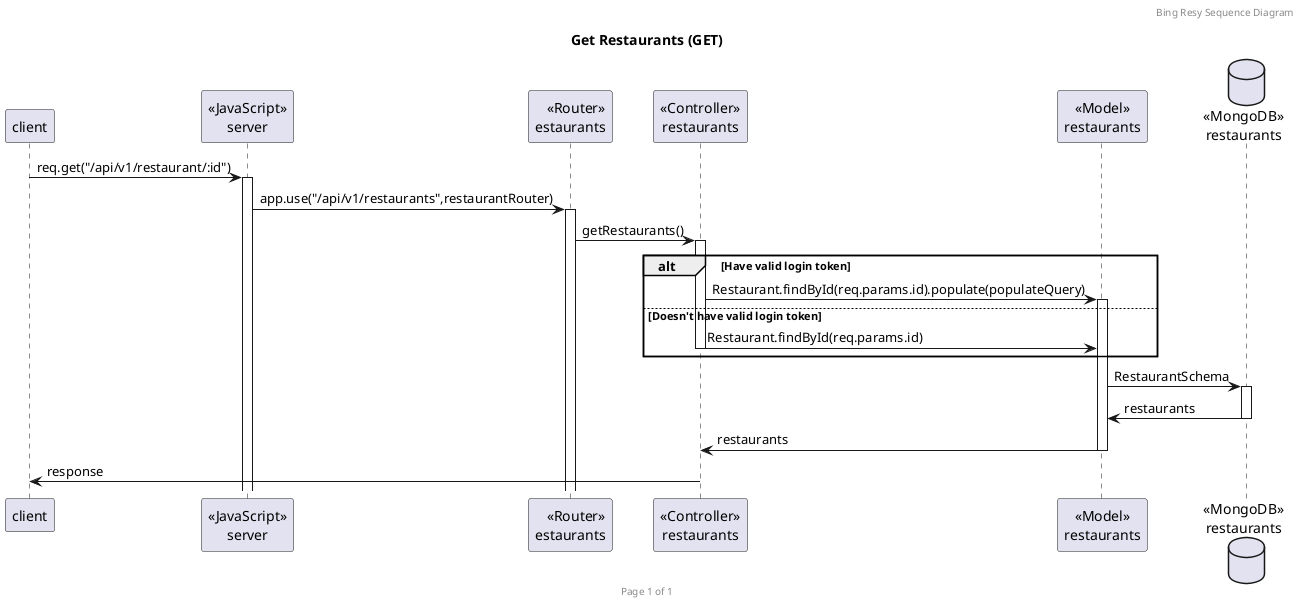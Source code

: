 @startuml

header Bing Resy Sequence Diagram
footer Page %page% of %lastpage%
title "Get Restaurants (GET)"

participant "client" as client
participant "<<JavaScript>>\nserver" as server
participant "<<Router>>\restaurants" as restaurantsRouter
participant "<<Controller>>\nrestaurants" as restaurantsController
participant "<<Model>>\nrestaurants" as restaurantsModel
database "<<MongoDB>>\nrestaurants" as restaurantsDatabase

client -> server ++: req.get("/api/v1/restaurant/:id")
server -> restaurantsRouter ++: app.use("/api/v1/restaurants",restaurantRouter)
restaurantsRouter -> restaurantsController ++: getRestaurants()
alt Have valid login token
    restaurantsController -> restaurantsModel ++: Restaurant.findById(req.params.id).populate(populateQuery)
else Doesn't have valid login token
    restaurantsController -> restaurantsModel --: Restaurant.findById(req.params.id)
end
restaurantsModel -> restaurantsDatabase ++:RestaurantSchema
restaurantsDatabase -> restaurantsModel --:restaurants
restaurantsModel -> restaurantsController --:restaurants
restaurantsController -> client --:response

@enduml